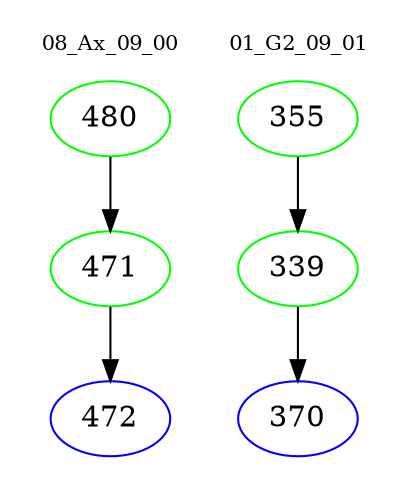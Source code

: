 digraph{
subgraph cluster_0 {
color = white
label = "08_Ax_09_00";
fontsize=10;
T0_480 [label="480", color="green"]
T0_480 -> T0_471 [color="black"]
T0_471 [label="471", color="green"]
T0_471 -> T0_472 [color="black"]
T0_472 [label="472", color="blue"]
}
subgraph cluster_1 {
color = white
label = "01_G2_09_01";
fontsize=10;
T1_355 [label="355", color="green"]
T1_355 -> T1_339 [color="black"]
T1_339 [label="339", color="green"]
T1_339 -> T1_370 [color="black"]
T1_370 [label="370", color="blue"]
}
}
